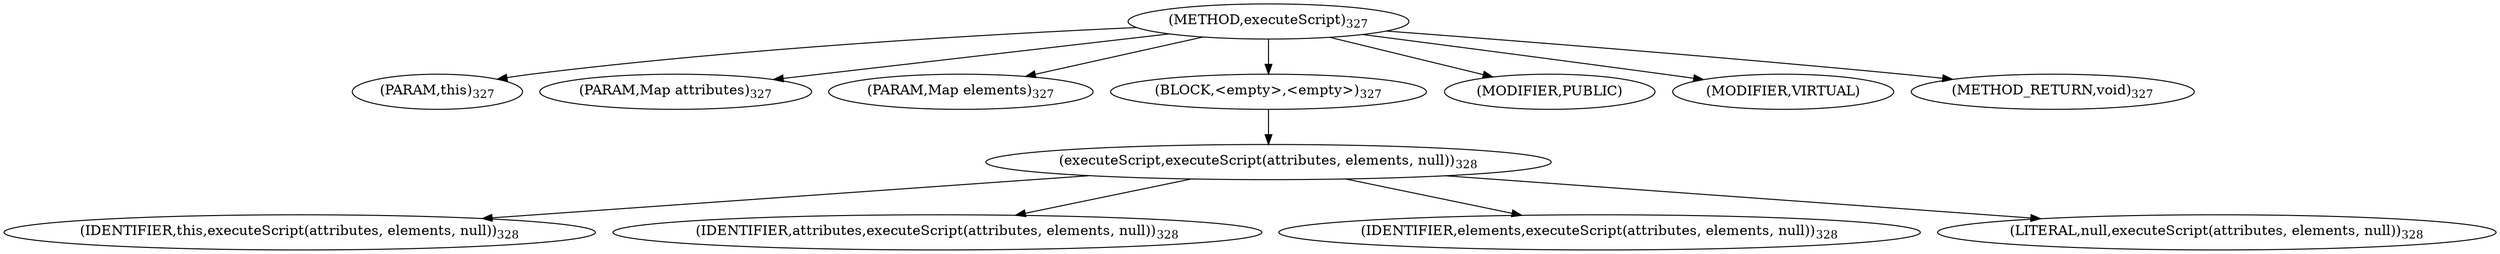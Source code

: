 digraph "executeScript" {  
"721" [label = <(METHOD,executeScript)<SUB>327</SUB>> ]
"65" [label = <(PARAM,this)<SUB>327</SUB>> ]
"722" [label = <(PARAM,Map attributes)<SUB>327</SUB>> ]
"723" [label = <(PARAM,Map elements)<SUB>327</SUB>> ]
"724" [label = <(BLOCK,&lt;empty&gt;,&lt;empty&gt;)<SUB>327</SUB>> ]
"725" [label = <(executeScript,executeScript(attributes, elements, null))<SUB>328</SUB>> ]
"64" [label = <(IDENTIFIER,this,executeScript(attributes, elements, null))<SUB>328</SUB>> ]
"726" [label = <(IDENTIFIER,attributes,executeScript(attributes, elements, null))<SUB>328</SUB>> ]
"727" [label = <(IDENTIFIER,elements,executeScript(attributes, elements, null))<SUB>328</SUB>> ]
"728" [label = <(LITERAL,null,executeScript(attributes, elements, null))<SUB>328</SUB>> ]
"729" [label = <(MODIFIER,PUBLIC)> ]
"730" [label = <(MODIFIER,VIRTUAL)> ]
"731" [label = <(METHOD_RETURN,void)<SUB>327</SUB>> ]
  "721" -> "65" 
  "721" -> "722" 
  "721" -> "723" 
  "721" -> "724" 
  "721" -> "729" 
  "721" -> "730" 
  "721" -> "731" 
  "724" -> "725" 
  "725" -> "64" 
  "725" -> "726" 
  "725" -> "727" 
  "725" -> "728" 
}
